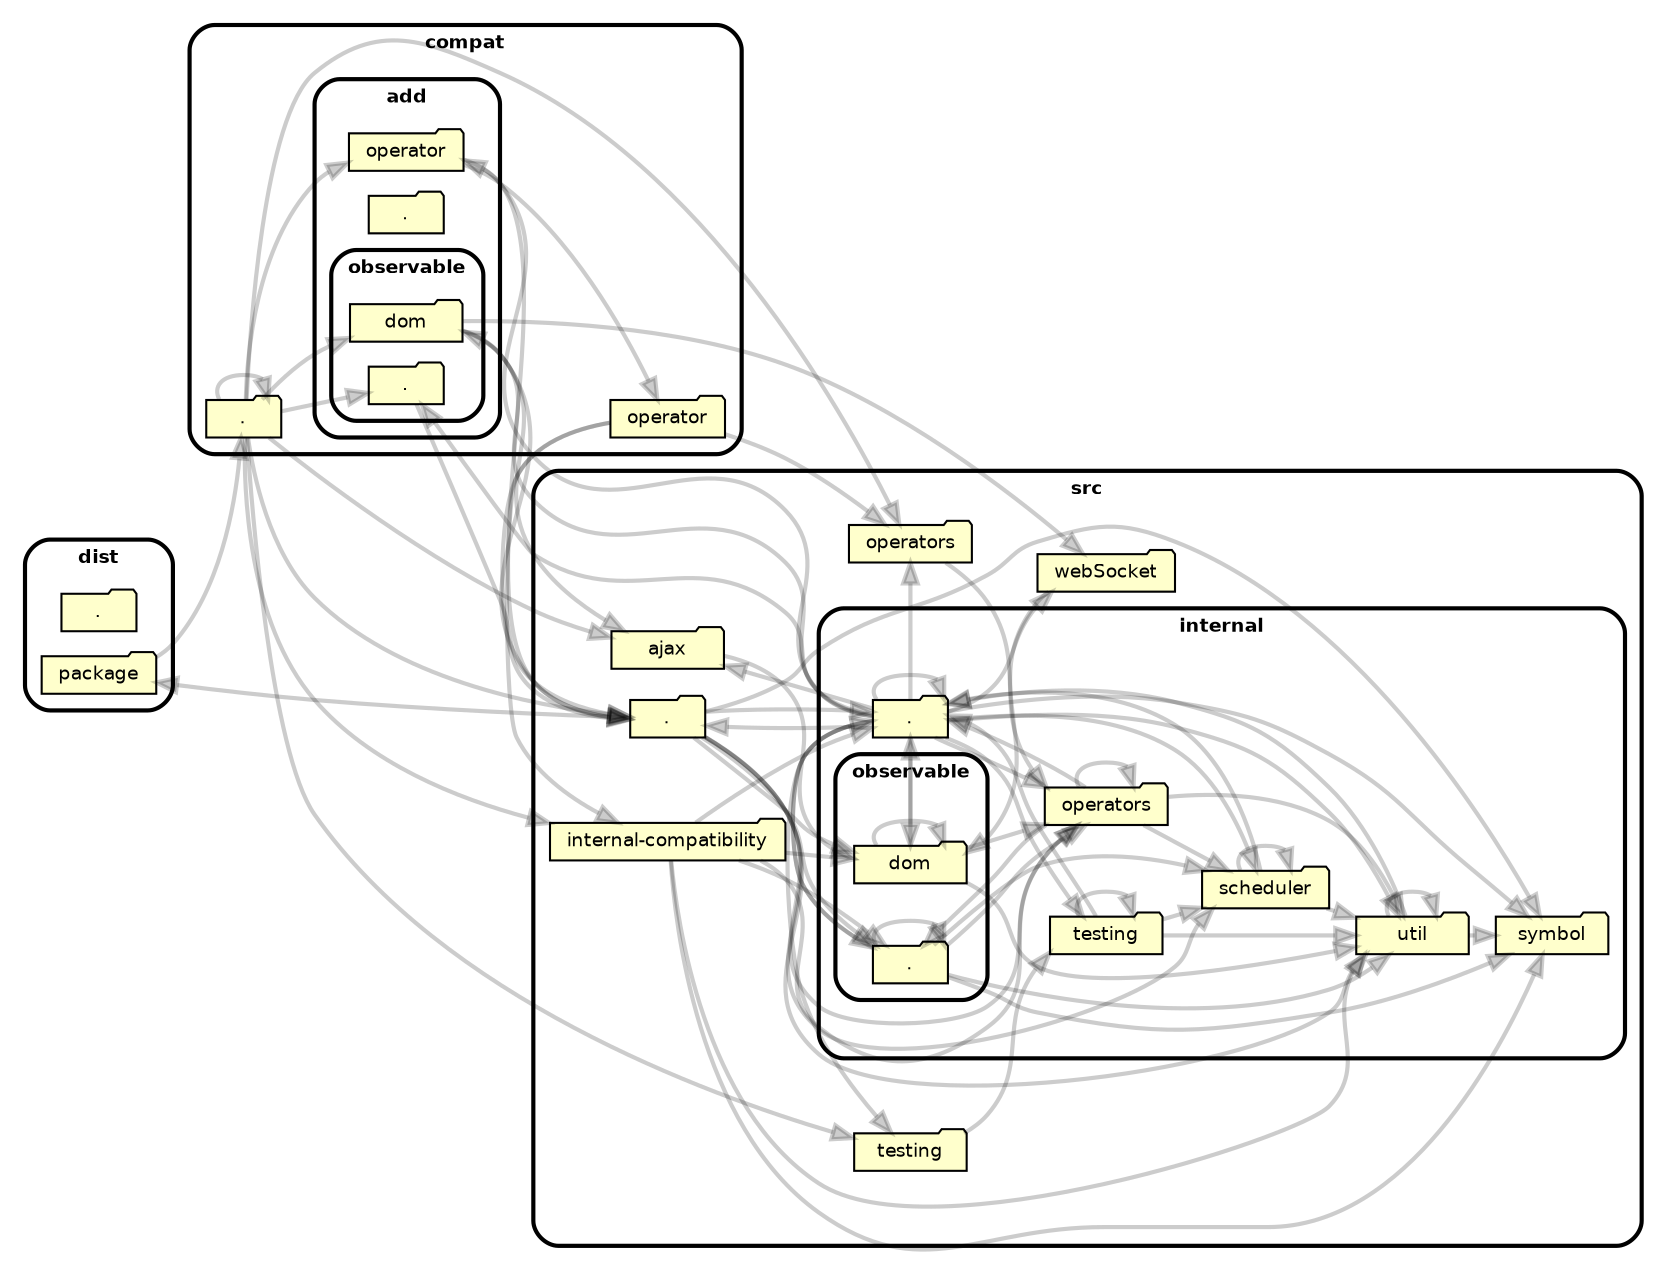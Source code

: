 strict digraph "dependency-cruiser output"{
    ordering=out
    rankdir=LR
    splines=true
    overlap=true
    nodesep=0.16
    ranksep=0.18
    fontname="Helvetica-bold"
    fontsize=9
    style="rounded,bold,filled"
    fillcolor="#ffffff"
    compound=true
    node [shape=folder style="rounded, filled" fillcolor="#ffffcc" height=0.2 fontname=Helvetica fontsize=9]
    edge [color="#00000033" penwidth=2.0 arrowhead=normal fontname=Helvetica fontsize=9]

    "compat" [label="compat" ]
    subgraph "cluster_compat" {label="compat" "compat" [label="." width="0.5"] subgraph "cluster_compat/add" {label="add" "compat/add" [label="." width="0.5"] "compat/add/observable" [label="observable" ] } }
    subgraph "cluster_compat" {label="compat" "compat" [label="." width="0.5"] subgraph "cluster_compat/add" {label="add" "compat/add" [label="." width="0.5"] subgraph "cluster_compat/add/observable" {label="observable" "compat/add/observable" [label="." width="0.5"] "compat/add/observable/dom" [label="dom" ] } } }
    subgraph "cluster_compat" {label="compat" "compat" [label="." width="0.5"] subgraph "cluster_compat/add" {label="add" "compat/add" [label="." width="0.5"] "compat/add/operator" [label="operator" ] } }
    subgraph "cluster_compat" {label="compat" "compat" [label="." width="0.5"] "compat/operator" [label="operator" ] }
    subgraph "cluster_dist" {label="dist" "dist" [label="." width="0.5"] "dist/package" [label="package" ] }
    "src" [label="src" ]
    subgraph "cluster_src" {label="src" "src" [label="." width="0.5"] "src/ajax" [label="ajax" ] }
    subgraph "cluster_src" {label="src" "src" [label="." width="0.5"] "src/internal" [label="internal" ] }
    subgraph "cluster_src" {label="src" "src" [label="." width="0.5"] "src/internal-compatibility" [label="internal-compatibility" ] }
    subgraph "cluster_src" {label="src" "src" [label="." width="0.5"] subgraph "cluster_src/internal" {label="internal" "src/internal" [label="." width="0.5"] "src/internal/observable" [label="observable" ] } }
    subgraph "cluster_src" {label="src" "src" [label="." width="0.5"] subgraph "cluster_src/internal" {label="internal" "src/internal" [label="." width="0.5"] subgraph "cluster_src/internal/observable" {label="observable" "src/internal/observable" [label="." width="0.5"] "src/internal/observable/dom" [label="dom" ] } } }
    subgraph "cluster_src" {label="src" "src" [label="." width="0.5"] subgraph "cluster_src/internal" {label="internal" "src/internal" [label="." width="0.5"] "src/internal/operators" [label="operators" ] } }
    subgraph "cluster_src" {label="src" "src" [label="." width="0.5"] subgraph "cluster_src/internal" {label="internal" "src/internal" [label="." width="0.5"] "src/internal/scheduler" [label="scheduler" ] } }
    subgraph "cluster_src" {label="src" "src" [label="." width="0.5"] subgraph "cluster_src/internal" {label="internal" "src/internal" [label="." width="0.5"] "src/internal/symbol" [label="symbol" ] } }
    subgraph "cluster_src" {label="src" "src" [label="." width="0.5"] subgraph "cluster_src/internal" {label="internal" "src/internal" [label="." width="0.5"] "src/internal/testing" [label="testing" ] } }
    subgraph "cluster_src" {label="src" "src" [label="." width="0.5"] subgraph "cluster_src/internal" {label="internal" "src/internal" [label="." width="0.5"] "src/internal/util" [label="util" ] } }
    subgraph "cluster_src" {label="src" "src" [label="." width="0.5"] "src/operators" [label="operators" ] }
    subgraph "cluster_src" {label="src" "src" [label="." width="0.5"] "src/testing" [label="testing" ] }
    subgraph "cluster_src" {label="src" "src" [label="." width="0.5"] "src/webSocket" [label="webSocket" ] }

    "compat" -> "compat"
    "compat" -> "compat/add/observable"
    "compat" -> "compat/add/observable/dom"
    "compat" -> "compat/add/operator"
    "compat" -> "src"
    "compat" -> "src/ajax"
    "compat" -> "src/internal-compatibility"
    "compat" -> "src/operators"
    "compat" -> "src/testing"
    "compat/add/observable" -> "src"
    "compat/add/observable/dom" -> "src"
    "compat/add/observable/dom" -> "src/ajax"
    "compat/add/observable/dom" -> "src/webSocket"
    "compat/add/operator" -> "compat/operator"
    "compat/add/operator" -> "src"
    "compat/operator" -> "src/operators"
    "compat/operator" -> "src"
    "compat/operator" -> "src/internal-compatibility"
    "dist/package" -> "compat"
    "src" -> "src/internal"
    "src" -> "src/internal/observable/dom"
    "src" -> "dist/package"
    "src" -> "src/internal/observable"
    "src" -> "src/internal/operators"
    "src" -> "src/internal/scheduler"
    "src" -> "src/internal/symbol"
    "src" -> "src/internal/util"
    "src/ajax" -> "src/internal/observable/dom"
    "src/internal" -> "src/internal/symbol"
    "src/internal" -> "src/internal"
    "src/internal" -> "src/internal/util"
    "src/internal" -> "src/internal/observable"
    "src/internal" -> "src/internal/operators"
    "src/internal" -> "src/internal/scheduler"
    "src/internal" -> "src/internal/observable/dom"
    "src/internal" -> "src/internal/testing"
    "src/internal" -> "compat/add/observable"
    "src/internal" -> "compat/add/observable/dom"
    "src/internal" -> "compat/add/operator"
    "src/internal" -> "src/ajax"
    "src/internal" -> "src"
    "src/internal" -> "src/operators"
    "src/internal" -> "src/testing"
    "src/internal" -> "src/webSocket"
    "src/internal-compatibility" -> "src/internal"
    "src/internal-compatibility" -> "src/internal/observable"
    "src/internal-compatibility" -> "src/internal/observable/dom"
    "src/internal-compatibility" -> "src/internal/operators"
    "src/internal-compatibility" -> "src/internal/symbol"
    "src/internal-compatibility" -> "src/internal/util"
    "src/internal/observable" -> "src/internal"
    "src/internal/observable" -> "src/internal/util"
    "src/internal/observable" -> "src/internal/observable"
    "src/internal/observable" -> "src/internal/operators"
    "src/internal/observable" -> "src/internal/symbol"
    "src/internal/observable" -> "src/internal/scheduler"
    "src/internal/observable/dom" -> "src/internal"
    "src/internal/observable/dom" -> "src/internal/operators"
    "src/internal/observable/dom" -> "src/internal/util"
    "src/internal/observable/dom" -> "src/internal/observable/dom"
    "src/internal/operators" -> "src/internal"
    "src/internal/operators" -> "src/internal/operators"
    "src/internal/operators" -> "src/internal/util"
    "src/internal/operators" -> "src/internal/observable"
    "src/internal/operators" -> "src/internal/scheduler"
    "src/internal/scheduler" -> "src/internal/scheduler"
    "src/internal/scheduler" -> "src/internal"
    "src/internal/scheduler" -> "src/internal/util"
    "src/internal/testing" -> "src/internal"
    "src/internal/testing" -> "src/internal/scheduler"
    "src/internal/testing" -> "src/internal/testing"
    "src/internal/testing" -> "src/internal/util"
    "src/internal/util" -> "src/internal"
    "src/internal/util" -> "src/internal/util"
    "src/internal/util" -> "src/internal/symbol"
    "src/operators" -> "src/internal/operators"
    "src/testing" -> "src/internal/testing"
    "src/webSocket" -> "src/internal/observable/dom"
}
